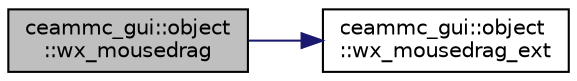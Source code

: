 digraph "ceammc_gui::object::wx_mousedrag"
{
  edge [fontname="Helvetica",fontsize="10",labelfontname="Helvetica",labelfontsize="10"];
  node [fontname="Helvetica",fontsize="10",shape=record];
  rankdir="LR";
  Node1 [label="ceammc_gui::object\l::wx_mousedrag",height=0.2,width=0.4,color="black", fillcolor="grey75", style="filled" fontcolor="black"];
  Node1 -> Node2 [color="midnightblue",fontsize="10",style="solid",fontname="Helvetica"];
  Node2 [label="ceammc_gui::object\l::wx_mousedrag_ext",height=0.2,width=0.4,color="black", fillcolor="white", style="filled",URL="$classceammc__gui_1_1object.html#ac481edb4699ee8bb495f647f84fc0ac5",tooltip="&quot;extension&quot;: mouse drag event "];
}
